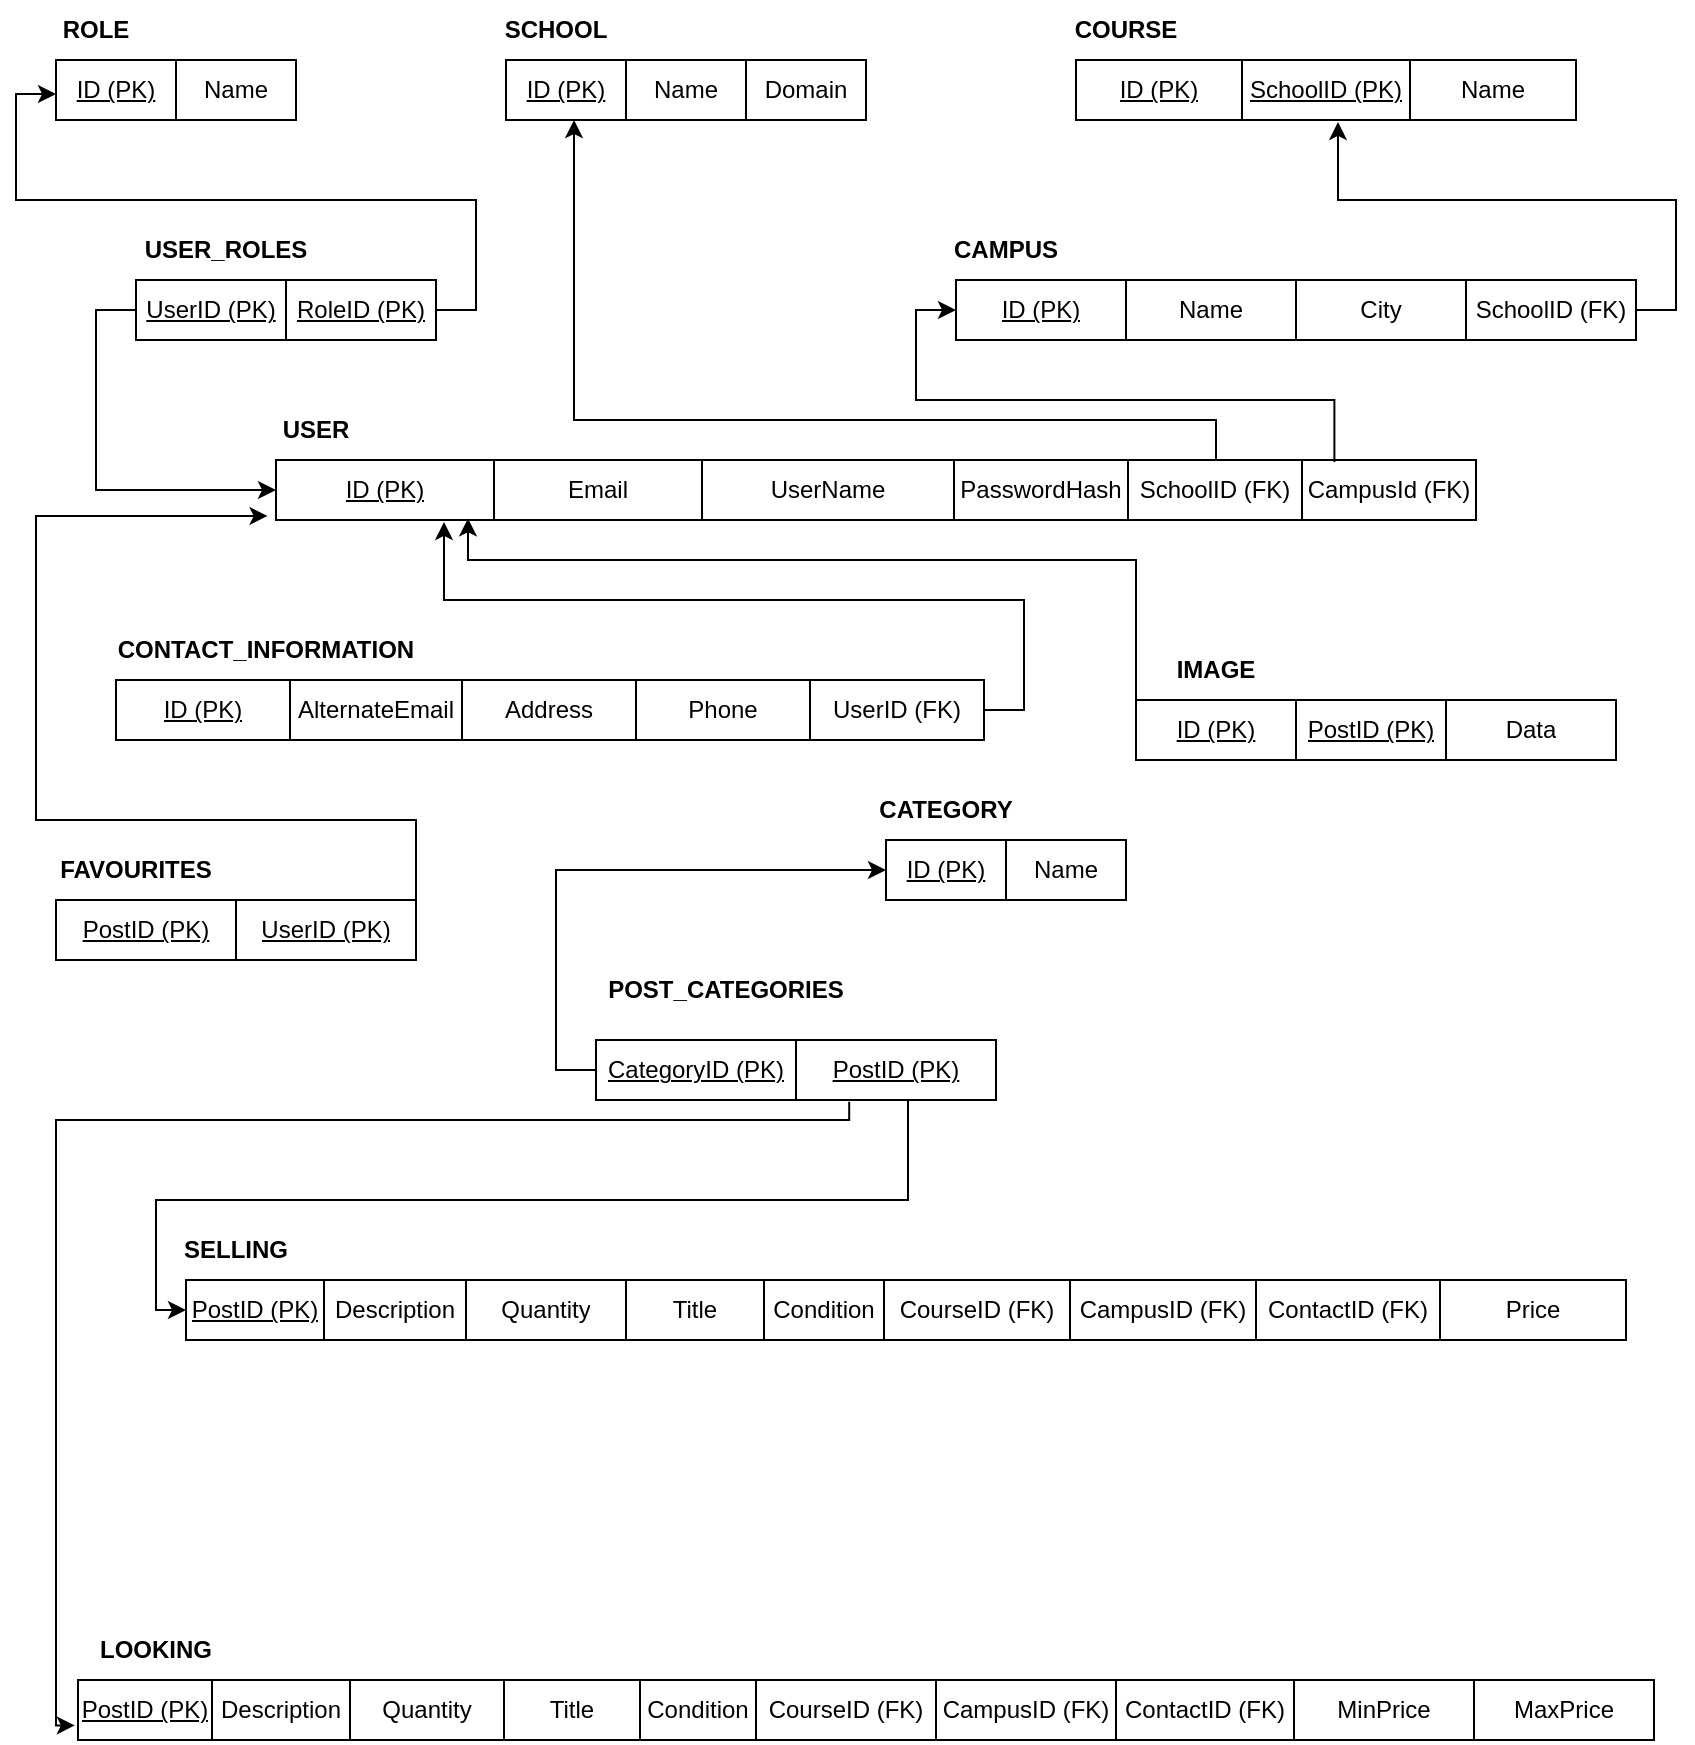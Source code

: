 <mxfile version="16.5.6" type="github">
  <diagram id="AKfI4c0ulszgOo2Bcc6o" name="Page-1">
    <mxGraphModel dx="1674" dy="922" grid="1" gridSize="10" guides="1" tooltips="1" connect="1" arrows="1" fold="1" page="1" pageScale="1" pageWidth="850" pageHeight="1100" math="0" shadow="0">
      <root>
        <mxCell id="0" />
        <mxCell id="1" parent="0" />
        <mxCell id="g4I0UQG93zWOhLgiDqNm-1" value="&lt;b&gt;USER&lt;/b&gt;" style="text;html=1;strokeColor=none;fillColor=none;align=center;verticalAlign=middle;whiteSpace=wrap;rounded=0;" parent="1" vertex="1">
          <mxGeometry x="120" y="340" width="60" height="30" as="geometry" />
        </mxCell>
        <mxCell id="g4I0UQG93zWOhLgiDqNm-2" value="&lt;b&gt;ROLE&lt;/b&gt;" style="text;html=1;strokeColor=none;fillColor=none;align=center;verticalAlign=middle;whiteSpace=wrap;rounded=0;" parent="1" vertex="1">
          <mxGeometry x="10" y="140" width="60" height="30" as="geometry" />
        </mxCell>
        <mxCell id="g4I0UQG93zWOhLgiDqNm-3" value="&lt;b&gt;USER_ROLES&lt;/b&gt;" style="text;html=1;strokeColor=none;fillColor=none;align=center;verticalAlign=middle;whiteSpace=wrap;rounded=0;" parent="1" vertex="1">
          <mxGeometry x="60" y="250" width="90" height="30" as="geometry" />
        </mxCell>
        <mxCell id="g4I0UQG93zWOhLgiDqNm-4" value="&lt;b&gt;SELLING&lt;/b&gt;" style="text;html=1;strokeColor=none;fillColor=none;align=center;verticalAlign=middle;whiteSpace=wrap;rounded=0;" parent="1" vertex="1">
          <mxGeometry x="80" y="750" width="60" height="30" as="geometry" />
        </mxCell>
        <mxCell id="g4I0UQG93zWOhLgiDqNm-5" value="&lt;b&gt;CONTACT_INFORMATION&lt;/b&gt;" style="text;html=1;strokeColor=none;fillColor=none;align=center;verticalAlign=middle;whiteSpace=wrap;rounded=0;" parent="1" vertex="1">
          <mxGeometry x="50" y="450" width="150" height="30" as="geometry" />
        </mxCell>
        <mxCell id="g4I0UQG93zWOhLgiDqNm-6" value="&lt;b&gt;CAMPUS&lt;/b&gt;" style="text;html=1;strokeColor=none;fillColor=none;align=center;verticalAlign=middle;whiteSpace=wrap;rounded=0;" parent="1" vertex="1">
          <mxGeometry x="460" y="250" width="70" height="30" as="geometry" />
        </mxCell>
        <mxCell id="g4I0UQG93zWOhLgiDqNm-7" value="&lt;b&gt;SCHOOL&lt;/b&gt;" style="text;html=1;strokeColor=none;fillColor=none;align=center;verticalAlign=middle;whiteSpace=wrap;rounded=0;" parent="1" vertex="1">
          <mxGeometry x="235" y="140" width="70" height="30" as="geometry" />
        </mxCell>
        <mxCell id="g4I0UQG93zWOhLgiDqNm-8" value="&lt;b&gt;COURSE&lt;/b&gt;" style="text;html=1;strokeColor=none;fillColor=none;align=center;verticalAlign=middle;whiteSpace=wrap;rounded=0;" parent="1" vertex="1">
          <mxGeometry x="520" y="140" width="70" height="30" as="geometry" />
        </mxCell>
        <mxCell id="g4I0UQG93zWOhLgiDqNm-9" value="&lt;b&gt;CATEGORY&lt;/b&gt;" style="text;html=1;strokeColor=none;fillColor=none;align=center;verticalAlign=middle;whiteSpace=wrap;rounded=0;" parent="1" vertex="1">
          <mxGeometry x="425" y="530" width="80" height="30" as="geometry" />
        </mxCell>
        <mxCell id="g4I0UQG93zWOhLgiDqNm-10" value="&lt;b&gt;POST_CATEGORIES&lt;/b&gt;" style="text;html=1;strokeColor=none;fillColor=none;align=center;verticalAlign=middle;whiteSpace=wrap;rounded=0;" parent="1" vertex="1">
          <mxGeometry x="290" y="620" width="130" height="30" as="geometry" />
        </mxCell>
        <mxCell id="g4I0UQG93zWOhLgiDqNm-11" value="" style="shape=table;startSize=0;container=1;collapsible=0;childLayout=tableLayout;" parent="1" vertex="1">
          <mxGeometry x="130" y="370" width="600" height="30" as="geometry" />
        </mxCell>
        <mxCell id="g4I0UQG93zWOhLgiDqNm-12" value="" style="shape=tableRow;horizontal=0;startSize=0;swimlaneHead=0;swimlaneBody=0;top=0;left=0;bottom=0;right=0;collapsible=0;dropTarget=0;fillColor=none;points=[[0,0.5],[1,0.5]];portConstraint=eastwest;" parent="g4I0UQG93zWOhLgiDqNm-11" vertex="1">
          <mxGeometry width="600" height="30" as="geometry" />
        </mxCell>
        <mxCell id="g4I0UQG93zWOhLgiDqNm-13" value="&lt;u&gt;ID (PK)&lt;/u&gt;" style="shape=partialRectangle;html=1;whiteSpace=wrap;connectable=0;overflow=hidden;fillColor=none;top=0;left=0;bottom=0;right=0;pointerEvents=1;" parent="g4I0UQG93zWOhLgiDqNm-12" vertex="1">
          <mxGeometry width="109" height="30" as="geometry">
            <mxRectangle width="109" height="30" as="alternateBounds" />
          </mxGeometry>
        </mxCell>
        <mxCell id="g4I0UQG93zWOhLgiDqNm-14" value="Email" style="shape=partialRectangle;html=1;whiteSpace=wrap;connectable=0;overflow=hidden;fillColor=none;top=0;left=0;bottom=0;right=0;pointerEvents=1;" parent="g4I0UQG93zWOhLgiDqNm-12" vertex="1">
          <mxGeometry x="109" width="104" height="30" as="geometry">
            <mxRectangle width="104" height="30" as="alternateBounds" />
          </mxGeometry>
        </mxCell>
        <mxCell id="g4I0UQG93zWOhLgiDqNm-15" value="UserName" style="shape=partialRectangle;html=1;whiteSpace=wrap;connectable=0;overflow=hidden;fillColor=none;top=0;left=0;bottom=0;right=0;pointerEvents=1;" parent="g4I0UQG93zWOhLgiDqNm-12" vertex="1">
          <mxGeometry x="213" width="126" height="30" as="geometry">
            <mxRectangle width="126" height="30" as="alternateBounds" />
          </mxGeometry>
        </mxCell>
        <mxCell id="g4I0UQG93zWOhLgiDqNm-16" value="PasswordHash" style="shape=partialRectangle;html=1;whiteSpace=wrap;connectable=0;overflow=hidden;fillColor=none;top=0;left=0;bottom=0;right=0;pointerEvents=1;" parent="g4I0UQG93zWOhLgiDqNm-12" vertex="1">
          <mxGeometry x="339" width="87" height="30" as="geometry">
            <mxRectangle width="87" height="30" as="alternateBounds" />
          </mxGeometry>
        </mxCell>
        <mxCell id="g4I0UQG93zWOhLgiDqNm-17" value="SchoolID (FK)" style="shape=partialRectangle;html=1;whiteSpace=wrap;connectable=0;overflow=hidden;fillColor=none;top=0;left=0;bottom=0;right=0;pointerEvents=1;" parent="g4I0UQG93zWOhLgiDqNm-12" vertex="1">
          <mxGeometry x="426" width="87" height="30" as="geometry">
            <mxRectangle width="87" height="30" as="alternateBounds" />
          </mxGeometry>
        </mxCell>
        <mxCell id="g4I0UQG93zWOhLgiDqNm-18" value="CampusId (FK)" style="shape=partialRectangle;html=1;whiteSpace=wrap;connectable=0;overflow=hidden;fillColor=none;top=0;left=0;bottom=0;right=0;pointerEvents=1;" parent="g4I0UQG93zWOhLgiDqNm-12" vertex="1">
          <mxGeometry x="513" width="87" height="30" as="geometry">
            <mxRectangle width="87" height="30" as="alternateBounds" />
          </mxGeometry>
        </mxCell>
        <mxCell id="g4I0UQG93zWOhLgiDqNm-19" value="" style="shape=table;startSize=0;container=1;collapsible=0;childLayout=tableLayout;" parent="1" vertex="1">
          <mxGeometry x="20" y="170" width="120" height="30" as="geometry" />
        </mxCell>
        <mxCell id="g4I0UQG93zWOhLgiDqNm-20" value="" style="shape=tableRow;horizontal=0;startSize=0;swimlaneHead=0;swimlaneBody=0;top=0;left=0;bottom=0;right=0;collapsible=0;dropTarget=0;fillColor=none;points=[[0.45,1,0,0,45],[1,0.5,0,0,0]];portConstraint=eastwest;" parent="g4I0UQG93zWOhLgiDqNm-19" vertex="1">
          <mxGeometry width="120" height="30" as="geometry" />
        </mxCell>
        <mxCell id="g4I0UQG93zWOhLgiDqNm-21" value="&lt;u&gt;ID (PK)&lt;/u&gt;" style="shape=partialRectangle;html=1;whiteSpace=wrap;connectable=0;overflow=hidden;fillColor=none;top=0;left=0;bottom=0;right=0;pointerEvents=1;" parent="g4I0UQG93zWOhLgiDqNm-20" vertex="1">
          <mxGeometry width="60" height="30" as="geometry">
            <mxRectangle width="60" height="30" as="alternateBounds" />
          </mxGeometry>
        </mxCell>
        <mxCell id="g4I0UQG93zWOhLgiDqNm-22" value="Name" style="shape=partialRectangle;html=1;whiteSpace=wrap;connectable=0;overflow=hidden;fillColor=none;top=0;left=0;bottom=0;right=0;pointerEvents=1;" parent="g4I0UQG93zWOhLgiDqNm-20" vertex="1">
          <mxGeometry x="60" width="60" height="30" as="geometry">
            <mxRectangle width="60" height="30" as="alternateBounds" />
          </mxGeometry>
        </mxCell>
        <mxCell id="g4I0UQG93zWOhLgiDqNm-23" value="" style="shape=table;startSize=0;container=1;collapsible=0;childLayout=tableLayout;points=[[0,0,0,0,0],[0,0.27,0,0,0],[0,0.5,0,0,0],[0,0.73,0,0,0],[0,1,0,0,0],[0.1,1,0,0,0],[0.17,1,0,0,0],[0.25,0,0,0,0],[0.5,0,0,0,0],[0.5,1,0,0,0],[0.75,0,0,0,0],[0.75,1,0,0,0],[1,0,0,0,0],[1,0.27,0,0,0],[1,0.5,0,0,0],[1,0.77,0,0,0],[1,1,0,0,0]];" parent="1" vertex="1">
          <mxGeometry x="60" y="280" width="150" height="30" as="geometry" />
        </mxCell>
        <mxCell id="g4I0UQG93zWOhLgiDqNm-24" value="" style="shape=tableRow;horizontal=0;startSize=0;swimlaneHead=0;swimlaneBody=0;top=0;left=0;bottom=0;right=0;collapsible=0;dropTarget=0;fillColor=none;points=[[0,0.5],[1,0.5]];portConstraint=eastwest;" parent="g4I0UQG93zWOhLgiDqNm-23" vertex="1">
          <mxGeometry width="150" height="30" as="geometry" />
        </mxCell>
        <mxCell id="g4I0UQG93zWOhLgiDqNm-25" value="&lt;u&gt;UserID (PK)&lt;/u&gt;" style="shape=partialRectangle;html=1;whiteSpace=wrap;connectable=0;overflow=hidden;fillColor=none;top=0;left=0;bottom=0;right=0;pointerEvents=1;" parent="g4I0UQG93zWOhLgiDqNm-24" vertex="1">
          <mxGeometry width="75" height="30" as="geometry">
            <mxRectangle width="75" height="30" as="alternateBounds" />
          </mxGeometry>
        </mxCell>
        <mxCell id="g4I0UQG93zWOhLgiDqNm-26" value="&lt;u&gt;RoleID (PK)&lt;/u&gt;" style="shape=partialRectangle;html=1;whiteSpace=wrap;connectable=0;overflow=hidden;fillColor=none;top=0;left=0;bottom=0;right=0;pointerEvents=1;" parent="g4I0UQG93zWOhLgiDqNm-24" vertex="1">
          <mxGeometry x="75" width="75" height="30" as="geometry">
            <mxRectangle width="75" height="30" as="alternateBounds" />
          </mxGeometry>
        </mxCell>
        <mxCell id="g4I0UQG93zWOhLgiDqNm-27" value="" style="shape=table;startSize=0;container=1;collapsible=0;childLayout=tableLayout;" parent="1" vertex="1">
          <mxGeometry x="85" y="780" width="720" height="30" as="geometry" />
        </mxCell>
        <mxCell id="g4I0UQG93zWOhLgiDqNm-28" value="" style="shape=tableRow;horizontal=0;startSize=0;swimlaneHead=0;swimlaneBody=0;top=0;left=0;bottom=0;right=0;collapsible=0;dropTarget=0;fillColor=none;points=[[0,0.5],[1,0.5]];portConstraint=eastwest;" parent="g4I0UQG93zWOhLgiDqNm-27" vertex="1">
          <mxGeometry width="720" height="30" as="geometry" />
        </mxCell>
        <mxCell id="g4I0UQG93zWOhLgiDqNm-29" value="&lt;u&gt;PostID (PK)&lt;/u&gt;" style="shape=partialRectangle;html=1;whiteSpace=wrap;connectable=0;overflow=hidden;fillColor=none;top=0;left=0;bottom=0;right=0;pointerEvents=1;" parent="g4I0UQG93zWOhLgiDqNm-28" vertex="1">
          <mxGeometry width="69" height="30" as="geometry">
            <mxRectangle width="69" height="30" as="alternateBounds" />
          </mxGeometry>
        </mxCell>
        <mxCell id="g4I0UQG93zWOhLgiDqNm-30" value="Description" style="shape=partialRectangle;html=1;whiteSpace=wrap;connectable=0;overflow=hidden;fillColor=none;top=0;left=0;bottom=0;right=0;pointerEvents=1;" parent="g4I0UQG93zWOhLgiDqNm-28" vertex="1">
          <mxGeometry x="69" width="71" height="30" as="geometry">
            <mxRectangle width="71" height="30" as="alternateBounds" />
          </mxGeometry>
        </mxCell>
        <mxCell id="g4I0UQG93zWOhLgiDqNm-31" value="Quantity" style="shape=partialRectangle;html=1;whiteSpace=wrap;connectable=0;overflow=hidden;fillColor=none;top=0;left=0;bottom=0;right=0;pointerEvents=1;" parent="g4I0UQG93zWOhLgiDqNm-28" vertex="1">
          <mxGeometry x="140" width="80" height="30" as="geometry">
            <mxRectangle width="80" height="30" as="alternateBounds" />
          </mxGeometry>
        </mxCell>
        <mxCell id="g4I0UQG93zWOhLgiDqNm-32" value="Title" style="shape=partialRectangle;html=1;whiteSpace=wrap;connectable=0;overflow=hidden;fillColor=none;top=0;left=0;bottom=0;right=0;pointerEvents=1;" parent="g4I0UQG93zWOhLgiDqNm-28" vertex="1">
          <mxGeometry x="220" width="69" height="30" as="geometry">
            <mxRectangle width="69" height="30" as="alternateBounds" />
          </mxGeometry>
        </mxCell>
        <mxCell id="g4I0UQG93zWOhLgiDqNm-33" value="Condition" style="shape=partialRectangle;html=1;whiteSpace=wrap;connectable=0;overflow=hidden;fillColor=none;top=0;left=0;bottom=0;right=0;pointerEvents=1;" parent="g4I0UQG93zWOhLgiDqNm-28" vertex="1">
          <mxGeometry x="289" width="60" height="30" as="geometry">
            <mxRectangle width="60" height="30" as="alternateBounds" />
          </mxGeometry>
        </mxCell>
        <mxCell id="g4I0UQG93zWOhLgiDqNm-65" value="CourseID (FK)" style="shape=partialRectangle;html=1;whiteSpace=wrap;connectable=0;overflow=hidden;fillColor=none;top=0;left=0;bottom=0;right=0;pointerEvents=1;" parent="g4I0UQG93zWOhLgiDqNm-28" vertex="1">
          <mxGeometry x="349" width="93" height="30" as="geometry">
            <mxRectangle width="93" height="30" as="alternateBounds" />
          </mxGeometry>
        </mxCell>
        <mxCell id="g4I0UQG93zWOhLgiDqNm-66" value="CampusID (FK)" style="shape=partialRectangle;html=1;whiteSpace=wrap;connectable=0;overflow=hidden;fillColor=none;top=0;left=0;bottom=0;right=0;pointerEvents=1;" parent="g4I0UQG93zWOhLgiDqNm-28" vertex="1">
          <mxGeometry x="442" width="93" height="30" as="geometry">
            <mxRectangle width="93" height="30" as="alternateBounds" />
          </mxGeometry>
        </mxCell>
        <mxCell id="g4I0UQG93zWOhLgiDqNm-67" value="ContactID (FK)" style="shape=partialRectangle;html=1;whiteSpace=wrap;connectable=0;overflow=hidden;fillColor=none;top=0;left=0;bottom=0;right=0;pointerEvents=1;" parent="g4I0UQG93zWOhLgiDqNm-28" vertex="1">
          <mxGeometry x="535" width="92" height="30" as="geometry">
            <mxRectangle width="92" height="30" as="alternateBounds" />
          </mxGeometry>
        </mxCell>
        <mxCell id="g4I0UQG93zWOhLgiDqNm-105" value="Price" style="shape=partialRectangle;html=1;whiteSpace=wrap;connectable=0;overflow=hidden;fillColor=none;top=0;left=0;bottom=0;right=0;pointerEvents=1;" parent="g4I0UQG93zWOhLgiDqNm-28" vertex="1">
          <mxGeometry x="627" width="93" height="30" as="geometry">
            <mxRectangle width="93" height="30" as="alternateBounds" />
          </mxGeometry>
        </mxCell>
        <mxCell id="g4I0UQG93zWOhLgiDqNm-34" value="" style="shape=table;startSize=0;container=1;collapsible=0;childLayout=tableLayout;" parent="1" vertex="1">
          <mxGeometry x="245" y="170" width="180" height="30" as="geometry" />
        </mxCell>
        <mxCell id="g4I0UQG93zWOhLgiDqNm-35" value="" style="shape=tableRow;horizontal=0;startSize=0;swimlaneHead=0;swimlaneBody=0;top=0;left=0;bottom=0;right=0;collapsible=0;dropTarget=0;fillColor=none;points=[[0,0.5],[1,0.5]];portConstraint=eastwest;" parent="g4I0UQG93zWOhLgiDqNm-34" vertex="1">
          <mxGeometry width="180" height="30" as="geometry" />
        </mxCell>
        <mxCell id="g4I0UQG93zWOhLgiDqNm-36" value="&lt;u&gt;ID (PK)&lt;/u&gt;" style="shape=partialRectangle;html=1;whiteSpace=wrap;connectable=0;overflow=hidden;fillColor=none;top=0;left=0;bottom=0;right=0;pointerEvents=1;" parent="g4I0UQG93zWOhLgiDqNm-35" vertex="1">
          <mxGeometry width="60" height="30" as="geometry">
            <mxRectangle width="60" height="30" as="alternateBounds" />
          </mxGeometry>
        </mxCell>
        <mxCell id="g4I0UQG93zWOhLgiDqNm-37" value="Name" style="shape=partialRectangle;html=1;whiteSpace=wrap;connectable=0;overflow=hidden;fillColor=none;top=0;left=0;bottom=0;right=0;pointerEvents=1;" parent="g4I0UQG93zWOhLgiDqNm-35" vertex="1">
          <mxGeometry x="60" width="60" height="30" as="geometry">
            <mxRectangle width="60" height="30" as="alternateBounds" />
          </mxGeometry>
        </mxCell>
        <mxCell id="g4I0UQG93zWOhLgiDqNm-38" value="Domain" style="shape=partialRectangle;html=1;whiteSpace=wrap;connectable=0;overflow=hidden;fillColor=none;top=0;left=0;bottom=0;right=0;pointerEvents=1;" parent="g4I0UQG93zWOhLgiDqNm-35" vertex="1">
          <mxGeometry x="120" width="60" height="30" as="geometry">
            <mxRectangle width="60" height="30" as="alternateBounds" />
          </mxGeometry>
        </mxCell>
        <mxCell id="g4I0UQG93zWOhLgiDqNm-39" value="" style="shape=table;startSize=0;container=1;collapsible=0;childLayout=tableLayout;" parent="1" vertex="1">
          <mxGeometry x="470" y="280" width="340" height="30" as="geometry" />
        </mxCell>
        <mxCell id="g4I0UQG93zWOhLgiDqNm-40" value="" style="shape=tableRow;horizontal=0;startSize=0;swimlaneHead=0;swimlaneBody=0;top=0;left=0;bottom=0;right=0;collapsible=0;dropTarget=0;fillColor=none;points=[[0,0.5],[1,0.5]];portConstraint=eastwest;" parent="g4I0UQG93zWOhLgiDqNm-39" vertex="1">
          <mxGeometry width="340" height="30" as="geometry" />
        </mxCell>
        <mxCell id="g4I0UQG93zWOhLgiDqNm-41" value="&lt;u&gt;ID (PK)&lt;/u&gt;" style="shape=partialRectangle;html=1;whiteSpace=wrap;connectable=0;overflow=hidden;fillColor=none;top=0;left=0;bottom=0;right=0;pointerEvents=1;" parent="g4I0UQG93zWOhLgiDqNm-40" vertex="1">
          <mxGeometry width="85" height="30" as="geometry">
            <mxRectangle width="85" height="30" as="alternateBounds" />
          </mxGeometry>
        </mxCell>
        <mxCell id="g4I0UQG93zWOhLgiDqNm-42" value="Name" style="shape=partialRectangle;html=1;whiteSpace=wrap;connectable=0;overflow=hidden;fillColor=none;top=0;left=0;bottom=0;right=0;pointerEvents=1;" parent="g4I0UQG93zWOhLgiDqNm-40" vertex="1">
          <mxGeometry x="85" width="85" height="30" as="geometry">
            <mxRectangle width="85" height="30" as="alternateBounds" />
          </mxGeometry>
        </mxCell>
        <mxCell id="g4I0UQG93zWOhLgiDqNm-43" value="City" style="shape=partialRectangle;html=1;whiteSpace=wrap;connectable=0;overflow=hidden;fillColor=none;top=0;left=0;bottom=0;right=0;pointerEvents=1;" parent="g4I0UQG93zWOhLgiDqNm-40" vertex="1">
          <mxGeometry x="170" width="85" height="30" as="geometry">
            <mxRectangle width="85" height="30" as="alternateBounds" />
          </mxGeometry>
        </mxCell>
        <mxCell id="g4I0UQG93zWOhLgiDqNm-44" value="SchoolID (FK)" style="shape=partialRectangle;html=1;whiteSpace=wrap;connectable=0;overflow=hidden;fillColor=none;top=0;left=0;bottom=0;right=0;pointerEvents=1;" parent="g4I0UQG93zWOhLgiDqNm-40" vertex="1">
          <mxGeometry x="255" width="85" height="30" as="geometry">
            <mxRectangle width="85" height="30" as="alternateBounds" />
          </mxGeometry>
        </mxCell>
        <mxCell id="g4I0UQG93zWOhLgiDqNm-45" value="" style="shape=table;startSize=0;container=1;collapsible=0;childLayout=tableLayout;" parent="1" vertex="1">
          <mxGeometry x="530" y="170" width="250" height="30" as="geometry" />
        </mxCell>
        <mxCell id="g4I0UQG93zWOhLgiDqNm-46" value="" style="shape=tableRow;horizontal=0;startSize=0;swimlaneHead=0;swimlaneBody=0;top=0;left=0;bottom=0;right=0;collapsible=0;dropTarget=0;fillColor=none;points=[[0,0.5],[1,0.5]];portConstraint=eastwest;" parent="g4I0UQG93zWOhLgiDqNm-45" vertex="1">
          <mxGeometry width="250" height="30" as="geometry" />
        </mxCell>
        <mxCell id="g4I0UQG93zWOhLgiDqNm-47" value="&lt;u&gt;ID (PK)&lt;/u&gt;" style="shape=partialRectangle;html=1;whiteSpace=wrap;connectable=0;overflow=hidden;fillColor=none;top=0;left=0;bottom=0;right=0;pointerEvents=1;" parent="g4I0UQG93zWOhLgiDqNm-46" vertex="1">
          <mxGeometry width="83" height="30" as="geometry">
            <mxRectangle width="83" height="30" as="alternateBounds" />
          </mxGeometry>
        </mxCell>
        <mxCell id="g4I0UQG93zWOhLgiDqNm-48" value="&lt;u&gt;SchoolID (PK)&lt;/u&gt;" style="shape=partialRectangle;html=1;whiteSpace=wrap;connectable=0;overflow=hidden;fillColor=none;top=0;left=0;bottom=0;right=0;pointerEvents=1;" parent="g4I0UQG93zWOhLgiDqNm-46" vertex="1">
          <mxGeometry x="83" width="84" height="30" as="geometry">
            <mxRectangle width="84" height="30" as="alternateBounds" />
          </mxGeometry>
        </mxCell>
        <mxCell id="g4I0UQG93zWOhLgiDqNm-49" value="Name" style="shape=partialRectangle;html=1;whiteSpace=wrap;connectable=0;overflow=hidden;fillColor=none;top=0;left=0;bottom=0;right=0;pointerEvents=1;" parent="g4I0UQG93zWOhLgiDqNm-46" vertex="1">
          <mxGeometry x="167" width="83" height="30" as="geometry">
            <mxRectangle width="83" height="30" as="alternateBounds" />
          </mxGeometry>
        </mxCell>
        <mxCell id="g4I0UQG93zWOhLgiDqNm-50" value="" style="shape=table;startSize=0;container=1;collapsible=0;childLayout=tableLayout;" parent="1" vertex="1">
          <mxGeometry x="435" y="560" width="120" height="30" as="geometry" />
        </mxCell>
        <mxCell id="g4I0UQG93zWOhLgiDqNm-51" value="" style="shape=tableRow;horizontal=0;startSize=0;swimlaneHead=0;swimlaneBody=0;top=0;left=0;bottom=0;right=0;collapsible=0;dropTarget=0;fillColor=none;points=[[0,0.5],[1,0.5]];portConstraint=eastwest;" parent="g4I0UQG93zWOhLgiDqNm-50" vertex="1">
          <mxGeometry width="120" height="30" as="geometry" />
        </mxCell>
        <mxCell id="g4I0UQG93zWOhLgiDqNm-52" value="&lt;u&gt;ID (PK)&lt;/u&gt;" style="shape=partialRectangle;html=1;whiteSpace=wrap;connectable=0;overflow=hidden;fillColor=none;top=0;left=0;bottom=0;right=0;pointerEvents=1;" parent="g4I0UQG93zWOhLgiDqNm-51" vertex="1">
          <mxGeometry width="60" height="30" as="geometry">
            <mxRectangle width="60" height="30" as="alternateBounds" />
          </mxGeometry>
        </mxCell>
        <mxCell id="g4I0UQG93zWOhLgiDqNm-53" value="Name" style="shape=partialRectangle;html=1;whiteSpace=wrap;connectable=0;overflow=hidden;fillColor=none;top=0;left=0;bottom=0;right=0;pointerEvents=1;" parent="g4I0UQG93zWOhLgiDqNm-51" vertex="1">
          <mxGeometry x="60" width="60" height="30" as="geometry">
            <mxRectangle width="60" height="30" as="alternateBounds" />
          </mxGeometry>
        </mxCell>
        <mxCell id="g4I0UQG93zWOhLgiDqNm-54" value="" style="shape=table;startSize=0;container=1;collapsible=0;childLayout=tableLayout;" parent="1" vertex="1">
          <mxGeometry x="290" y="660" width="200" height="30" as="geometry" />
        </mxCell>
        <mxCell id="g4I0UQG93zWOhLgiDqNm-55" value="" style="shape=tableRow;horizontal=0;startSize=0;swimlaneHead=0;swimlaneBody=0;top=0;left=0;bottom=0;right=0;collapsible=0;dropTarget=0;fillColor=none;points=[[0,0.5],[1,0.5]];portConstraint=eastwest;" parent="g4I0UQG93zWOhLgiDqNm-54" vertex="1">
          <mxGeometry width="200" height="30" as="geometry" />
        </mxCell>
        <mxCell id="g4I0UQG93zWOhLgiDqNm-56" value="&lt;u&gt;CategoryID (PK)&lt;/u&gt;" style="shape=partialRectangle;html=1;whiteSpace=wrap;connectable=0;overflow=hidden;fillColor=none;top=0;left=0;bottom=0;right=0;pointerEvents=1;" parent="g4I0UQG93zWOhLgiDqNm-55" vertex="1">
          <mxGeometry width="100" height="30" as="geometry">
            <mxRectangle width="100" height="30" as="alternateBounds" />
          </mxGeometry>
        </mxCell>
        <mxCell id="g4I0UQG93zWOhLgiDqNm-57" value="&lt;u&gt;PostID (PK)&lt;/u&gt;" style="shape=partialRectangle;html=1;whiteSpace=wrap;connectable=0;overflow=hidden;fillColor=none;top=0;left=0;bottom=0;right=0;pointerEvents=1;" parent="g4I0UQG93zWOhLgiDqNm-55" vertex="1">
          <mxGeometry x="100" width="100" height="30" as="geometry">
            <mxRectangle width="100" height="30" as="alternateBounds" />
          </mxGeometry>
        </mxCell>
        <mxCell id="g4I0UQG93zWOhLgiDqNm-59" value="&lt;b&gt;IMAGE&lt;/b&gt;" style="text;html=1;strokeColor=none;fillColor=none;align=center;verticalAlign=middle;whiteSpace=wrap;rounded=0;" parent="1" vertex="1">
          <mxGeometry x="570" y="460" width="60" height="30" as="geometry" />
        </mxCell>
        <mxCell id="g4I0UQG93zWOhLgiDqNm-60" value="" style="shape=table;startSize=0;container=1;collapsible=0;childLayout=tableLayout;" parent="1" vertex="1">
          <mxGeometry x="560" y="490" width="240" height="30" as="geometry" />
        </mxCell>
        <mxCell id="g4I0UQG93zWOhLgiDqNm-61" value="" style="shape=tableRow;horizontal=0;startSize=0;swimlaneHead=0;swimlaneBody=0;top=0;left=0;bottom=0;right=0;collapsible=0;dropTarget=0;fillColor=none;points=[[0,0.5],[1,0.5]];portConstraint=eastwest;" parent="g4I0UQG93zWOhLgiDqNm-60" vertex="1">
          <mxGeometry width="240" height="30" as="geometry" />
        </mxCell>
        <mxCell id="g4I0UQG93zWOhLgiDqNm-62" value="&lt;u&gt;ID (PK)&lt;/u&gt;" style="shape=partialRectangle;html=1;whiteSpace=wrap;connectable=0;overflow=hidden;fillColor=none;top=0;left=0;bottom=0;right=0;pointerEvents=1;" parent="g4I0UQG93zWOhLgiDqNm-61" vertex="1">
          <mxGeometry width="80" height="30" as="geometry">
            <mxRectangle width="80" height="30" as="alternateBounds" />
          </mxGeometry>
        </mxCell>
        <mxCell id="g4I0UQG93zWOhLgiDqNm-63" value="&lt;u&gt;PostID (PK)&lt;/u&gt;" style="shape=partialRectangle;html=1;whiteSpace=wrap;connectable=0;overflow=hidden;fillColor=none;top=0;left=0;bottom=0;right=0;pointerEvents=1;" parent="g4I0UQG93zWOhLgiDqNm-61" vertex="1">
          <mxGeometry x="80" width="75" height="30" as="geometry">
            <mxRectangle width="75" height="30" as="alternateBounds" />
          </mxGeometry>
        </mxCell>
        <mxCell id="g4I0UQG93zWOhLgiDqNm-64" value="Data" style="shape=partialRectangle;html=1;whiteSpace=wrap;connectable=0;overflow=hidden;fillColor=none;top=0;left=0;bottom=0;right=0;pointerEvents=1;" parent="g4I0UQG93zWOhLgiDqNm-61" vertex="1">
          <mxGeometry x="155" width="85" height="30" as="geometry">
            <mxRectangle width="85" height="30" as="alternateBounds" />
          </mxGeometry>
        </mxCell>
        <mxCell id="g4I0UQG93zWOhLgiDqNm-68" value="" style="shape=table;startSize=0;container=1;collapsible=0;childLayout=tableLayout;" parent="1" vertex="1">
          <mxGeometry x="50" y="480" width="434" height="30" as="geometry" />
        </mxCell>
        <mxCell id="g4I0UQG93zWOhLgiDqNm-69" value="" style="shape=tableRow;horizontal=0;startSize=0;swimlaneHead=0;swimlaneBody=0;top=0;left=0;bottom=0;right=0;collapsible=0;dropTarget=0;fillColor=none;points=[[0,0.5],[1,0.5]];portConstraint=eastwest;" parent="g4I0UQG93zWOhLgiDqNm-68" vertex="1">
          <mxGeometry width="434" height="30" as="geometry" />
        </mxCell>
        <mxCell id="g4I0UQG93zWOhLgiDqNm-70" value="&lt;u&gt;ID (PK)&lt;/u&gt;" style="shape=partialRectangle;html=1;whiteSpace=wrap;connectable=0;overflow=hidden;fillColor=none;top=0;left=0;bottom=0;right=0;pointerEvents=1;" parent="g4I0UQG93zWOhLgiDqNm-69" vertex="1">
          <mxGeometry width="87" height="30" as="geometry">
            <mxRectangle width="87" height="30" as="alternateBounds" />
          </mxGeometry>
        </mxCell>
        <mxCell id="g4I0UQG93zWOhLgiDqNm-71" value="AlternateEmail" style="shape=partialRectangle;html=1;whiteSpace=wrap;connectable=0;overflow=hidden;fillColor=none;top=0;left=0;bottom=0;right=0;pointerEvents=1;" parent="g4I0UQG93zWOhLgiDqNm-69" vertex="1">
          <mxGeometry x="87" width="86" height="30" as="geometry">
            <mxRectangle width="86" height="30" as="alternateBounds" />
          </mxGeometry>
        </mxCell>
        <mxCell id="g4I0UQG93zWOhLgiDqNm-72" value="Address" style="shape=partialRectangle;html=1;whiteSpace=wrap;connectable=0;overflow=hidden;fillColor=none;top=0;left=0;bottom=0;right=0;pointerEvents=1;" parent="g4I0UQG93zWOhLgiDqNm-69" vertex="1">
          <mxGeometry x="173" width="87" height="30" as="geometry">
            <mxRectangle width="87" height="30" as="alternateBounds" />
          </mxGeometry>
        </mxCell>
        <mxCell id="g4I0UQG93zWOhLgiDqNm-73" value="Phone" style="shape=partialRectangle;html=1;whiteSpace=wrap;connectable=0;overflow=hidden;fillColor=none;top=0;left=0;bottom=0;right=0;pointerEvents=1;" parent="g4I0UQG93zWOhLgiDqNm-69" vertex="1">
          <mxGeometry x="260" width="87" height="30" as="geometry">
            <mxRectangle width="87" height="30" as="alternateBounds" />
          </mxGeometry>
        </mxCell>
        <mxCell id="g4I0UQG93zWOhLgiDqNm-75" value="UserID (FK)" style="shape=partialRectangle;html=1;whiteSpace=wrap;connectable=0;overflow=hidden;fillColor=none;top=0;left=0;bottom=0;right=0;pointerEvents=1;" parent="g4I0UQG93zWOhLgiDqNm-69" vertex="1">
          <mxGeometry x="347" width="87" height="30" as="geometry">
            <mxRectangle width="87" height="30" as="alternateBounds" />
          </mxGeometry>
        </mxCell>
        <mxCell id="g4I0UQG93zWOhLgiDqNm-94" value="&lt;b&gt;LOOKING&lt;/b&gt;" style="text;html=1;strokeColor=none;fillColor=none;align=center;verticalAlign=middle;whiteSpace=wrap;rounded=0;" parent="1" vertex="1">
          <mxGeometry x="40" y="950" width="60" height="30" as="geometry" />
        </mxCell>
        <mxCell id="g4I0UQG93zWOhLgiDqNm-95" value="" style="shape=table;startSize=0;container=1;collapsible=0;childLayout=tableLayout;" parent="1" vertex="1">
          <mxGeometry x="31" y="980" width="788" height="30" as="geometry" />
        </mxCell>
        <mxCell id="g4I0UQG93zWOhLgiDqNm-96" value="" style="shape=tableRow;horizontal=0;startSize=0;swimlaneHead=0;swimlaneBody=0;top=0;left=0;bottom=0;right=0;collapsible=0;dropTarget=0;fillColor=none;points=[[0,0.5],[1,0.5]];portConstraint=eastwest;" parent="g4I0UQG93zWOhLgiDqNm-95" vertex="1">
          <mxGeometry width="788" height="30" as="geometry" />
        </mxCell>
        <mxCell id="g4I0UQG93zWOhLgiDqNm-97" value="&lt;u&gt;PostID (PK)&lt;/u&gt;" style="shape=partialRectangle;html=1;whiteSpace=wrap;connectable=0;overflow=hidden;fillColor=none;top=0;left=0;bottom=0;right=0;pointerEvents=1;" parent="g4I0UQG93zWOhLgiDqNm-96" vertex="1">
          <mxGeometry width="67" height="30" as="geometry">
            <mxRectangle width="67" height="30" as="alternateBounds" />
          </mxGeometry>
        </mxCell>
        <mxCell id="g4I0UQG93zWOhLgiDqNm-98" value="Description" style="shape=partialRectangle;html=1;whiteSpace=wrap;connectable=0;overflow=hidden;fillColor=none;top=0;left=0;bottom=0;right=0;pointerEvents=1;" parent="g4I0UQG93zWOhLgiDqNm-96" vertex="1">
          <mxGeometry x="67" width="69" height="30" as="geometry">
            <mxRectangle width="69" height="30" as="alternateBounds" />
          </mxGeometry>
        </mxCell>
        <mxCell id="g4I0UQG93zWOhLgiDqNm-99" value="Quantity" style="shape=partialRectangle;html=1;whiteSpace=wrap;connectable=0;overflow=hidden;fillColor=none;top=0;left=0;bottom=0;right=0;pointerEvents=1;" parent="g4I0UQG93zWOhLgiDqNm-96" vertex="1">
          <mxGeometry x="136" width="77" height="30" as="geometry">
            <mxRectangle width="77" height="30" as="alternateBounds" />
          </mxGeometry>
        </mxCell>
        <mxCell id="g4I0UQG93zWOhLgiDqNm-100" value="Title" style="shape=partialRectangle;html=1;whiteSpace=wrap;connectable=0;overflow=hidden;fillColor=none;top=0;left=0;bottom=0;right=0;pointerEvents=1;" parent="g4I0UQG93zWOhLgiDqNm-96" vertex="1">
          <mxGeometry x="213" width="68" height="30" as="geometry">
            <mxRectangle width="68" height="30" as="alternateBounds" />
          </mxGeometry>
        </mxCell>
        <mxCell id="g4I0UQG93zWOhLgiDqNm-101" value="Condition" style="shape=partialRectangle;html=1;whiteSpace=wrap;connectable=0;overflow=hidden;fillColor=none;top=0;left=0;bottom=0;right=0;pointerEvents=1;" parent="g4I0UQG93zWOhLgiDqNm-96" vertex="1">
          <mxGeometry x="281" width="58" height="30" as="geometry">
            <mxRectangle width="58" height="30" as="alternateBounds" />
          </mxGeometry>
        </mxCell>
        <mxCell id="g4I0UQG93zWOhLgiDqNm-102" value="CourseID (FK)" style="shape=partialRectangle;html=1;whiteSpace=wrap;connectable=0;overflow=hidden;fillColor=none;top=0;left=0;bottom=0;right=0;pointerEvents=1;" parent="g4I0UQG93zWOhLgiDqNm-96" vertex="1">
          <mxGeometry x="339" width="90" height="30" as="geometry">
            <mxRectangle width="90" height="30" as="alternateBounds" />
          </mxGeometry>
        </mxCell>
        <mxCell id="g4I0UQG93zWOhLgiDqNm-103" value="CampusID (FK)" style="shape=partialRectangle;html=1;whiteSpace=wrap;connectable=0;overflow=hidden;fillColor=none;top=0;left=0;bottom=0;right=0;pointerEvents=1;" parent="g4I0UQG93zWOhLgiDqNm-96" vertex="1">
          <mxGeometry x="429" width="90" height="30" as="geometry">
            <mxRectangle width="90" height="30" as="alternateBounds" />
          </mxGeometry>
        </mxCell>
        <mxCell id="g4I0UQG93zWOhLgiDqNm-104" value="ContactID (FK)" style="shape=partialRectangle;html=1;whiteSpace=wrap;connectable=0;overflow=hidden;fillColor=none;top=0;left=0;bottom=0;right=0;pointerEvents=1;" parent="g4I0UQG93zWOhLgiDqNm-96" vertex="1">
          <mxGeometry x="519" width="89" height="30" as="geometry">
            <mxRectangle width="89" height="30" as="alternateBounds" />
          </mxGeometry>
        </mxCell>
        <mxCell id="g4I0UQG93zWOhLgiDqNm-107" value="MinPrice" style="shape=partialRectangle;html=1;whiteSpace=wrap;connectable=0;overflow=hidden;fillColor=none;top=0;left=0;bottom=0;right=0;pointerEvents=1;" parent="g4I0UQG93zWOhLgiDqNm-96" vertex="1">
          <mxGeometry x="608" width="90" height="30" as="geometry">
            <mxRectangle width="90" height="30" as="alternateBounds" />
          </mxGeometry>
        </mxCell>
        <mxCell id="g4I0UQG93zWOhLgiDqNm-106" value="MaxPrice" style="shape=partialRectangle;html=1;whiteSpace=wrap;connectable=0;overflow=hidden;fillColor=none;top=0;left=0;bottom=0;right=0;pointerEvents=1;" parent="g4I0UQG93zWOhLgiDqNm-96" vertex="1">
          <mxGeometry x="698" width="90" height="30" as="geometry">
            <mxRectangle width="90" height="30" as="alternateBounds" />
          </mxGeometry>
        </mxCell>
        <mxCell id="g4I0UQG93zWOhLgiDqNm-109" value="&lt;b&gt;FAVOURITES&lt;/b&gt;" style="text;html=1;strokeColor=none;fillColor=none;align=center;verticalAlign=middle;whiteSpace=wrap;rounded=0;" parent="1" vertex="1">
          <mxGeometry x="20" y="560" width="80" height="30" as="geometry" />
        </mxCell>
        <mxCell id="g4I0UQG93zWOhLgiDqNm-110" value="" style="shape=table;startSize=0;container=1;collapsible=0;childLayout=tableLayout;" parent="1" vertex="1">
          <mxGeometry x="20" y="590" width="180" height="30" as="geometry" />
        </mxCell>
        <mxCell id="g4I0UQG93zWOhLgiDqNm-111" value="" style="shape=tableRow;horizontal=0;startSize=0;swimlaneHead=0;swimlaneBody=0;top=0;left=0;bottom=0;right=0;collapsible=0;dropTarget=0;fillColor=none;points=[[0,0.5],[1,0.5]];portConstraint=eastwest;" parent="g4I0UQG93zWOhLgiDqNm-110" vertex="1">
          <mxGeometry width="180" height="30" as="geometry" />
        </mxCell>
        <mxCell id="g4I0UQG93zWOhLgiDqNm-112" value="&lt;u&gt;PostID (PK)&lt;/u&gt;" style="shape=partialRectangle;html=1;whiteSpace=wrap;connectable=0;overflow=hidden;fillColor=none;top=0;left=0;bottom=0;right=0;pointerEvents=1;" parent="g4I0UQG93zWOhLgiDqNm-111" vertex="1">
          <mxGeometry width="90" height="30" as="geometry">
            <mxRectangle width="90" height="30" as="alternateBounds" />
          </mxGeometry>
        </mxCell>
        <mxCell id="g4I0UQG93zWOhLgiDqNm-113" value="&lt;u&gt;UserID (PK)&lt;/u&gt;" style="shape=partialRectangle;html=1;whiteSpace=wrap;connectable=0;overflow=hidden;fillColor=none;top=0;left=0;bottom=0;right=0;pointerEvents=1;" parent="g4I0UQG93zWOhLgiDqNm-111" vertex="1">
          <mxGeometry x="90" width="90" height="30" as="geometry">
            <mxRectangle width="90" height="30" as="alternateBounds" />
          </mxGeometry>
        </mxCell>
        <mxCell id="NINlyLTdHas7buEm1NTN-1" style="edgeStyle=orthogonalEdgeStyle;rounded=0;orthogonalLoop=1;jettySize=auto;html=1;exitX=0;exitY=0.5;exitDx=0;exitDy=0;entryX=0;entryY=0.5;entryDx=0;entryDy=0;" edge="1" parent="1" source="g4I0UQG93zWOhLgiDqNm-24" target="g4I0UQG93zWOhLgiDqNm-12">
          <mxGeometry relative="1" as="geometry" />
        </mxCell>
        <mxCell id="NINlyLTdHas7buEm1NTN-3" style="edgeStyle=orthogonalEdgeStyle;rounded=0;orthogonalLoop=1;jettySize=auto;html=1;exitX=1;exitY=0.5;exitDx=0;exitDy=0;entryX=0;entryY=0.567;entryDx=0;entryDy=0;entryPerimeter=0;" edge="1" parent="1" source="g4I0UQG93zWOhLgiDqNm-24" target="g4I0UQG93zWOhLgiDqNm-20">
          <mxGeometry relative="1" as="geometry" />
        </mxCell>
        <mxCell id="NINlyLTdHas7buEm1NTN-7" style="edgeStyle=orthogonalEdgeStyle;rounded=0;orthogonalLoop=1;jettySize=auto;html=1;exitX=1;exitY=0.5;exitDx=0;exitDy=0;entryX=0.524;entryY=1.033;entryDx=0;entryDy=0;entryPerimeter=0;" edge="1" parent="1" source="g4I0UQG93zWOhLgiDqNm-40" target="g4I0UQG93zWOhLgiDqNm-46">
          <mxGeometry relative="1" as="geometry" />
        </mxCell>
        <mxCell id="NINlyLTdHas7buEm1NTN-6" style="edgeStyle=orthogonalEdgeStyle;rounded=0;orthogonalLoop=1;jettySize=auto;html=1;exitX=0.882;exitY=0.033;exitDx=0;exitDy=0;entryX=0;entryY=0.5;entryDx=0;entryDy=0;exitPerimeter=0;" edge="1" parent="1" source="g4I0UQG93zWOhLgiDqNm-12" target="g4I0UQG93zWOhLgiDqNm-40">
          <mxGeometry relative="1" as="geometry" />
        </mxCell>
        <mxCell id="NINlyLTdHas7buEm1NTN-4" style="edgeStyle=orthogonalEdgeStyle;rounded=0;orthogonalLoop=1;jettySize=auto;html=1;" edge="1" parent="1" source="g4I0UQG93zWOhLgiDqNm-12" target="g4I0UQG93zWOhLgiDqNm-35">
          <mxGeometry relative="1" as="geometry">
            <Array as="points">
              <mxPoint x="600" y="350" />
              <mxPoint x="279" y="350" />
            </Array>
          </mxGeometry>
        </mxCell>
        <mxCell id="NINlyLTdHas7buEm1NTN-10" style="edgeStyle=orthogonalEdgeStyle;rounded=0;orthogonalLoop=1;jettySize=auto;html=1;exitX=1;exitY=0.5;exitDx=0;exitDy=0;entryX=0.14;entryY=1.033;entryDx=0;entryDy=0;entryPerimeter=0;" edge="1" parent="1" source="g4I0UQG93zWOhLgiDqNm-69" target="g4I0UQG93zWOhLgiDqNm-12">
          <mxGeometry relative="1" as="geometry" />
        </mxCell>
        <mxCell id="NINlyLTdHas7buEm1NTN-11" style="edgeStyle=orthogonalEdgeStyle;rounded=0;orthogonalLoop=1;jettySize=auto;html=1;exitX=0;exitY=0.5;exitDx=0;exitDy=0;entryX=0;entryY=0.5;entryDx=0;entryDy=0;" edge="1" parent="1" source="g4I0UQG93zWOhLgiDqNm-55" target="g4I0UQG93zWOhLgiDqNm-51">
          <mxGeometry relative="1" as="geometry" />
        </mxCell>
        <mxCell id="NINlyLTdHas7buEm1NTN-12" style="edgeStyle=orthogonalEdgeStyle;rounded=0;orthogonalLoop=1;jettySize=auto;html=1;exitX=1;exitY=0.5;exitDx=0;exitDy=0;entryX=-0.007;entryY=0.933;entryDx=0;entryDy=0;entryPerimeter=0;" edge="1" parent="1" source="g4I0UQG93zWOhLgiDqNm-111" target="g4I0UQG93zWOhLgiDqNm-12">
          <mxGeometry relative="1" as="geometry">
            <Array as="points">
              <mxPoint x="200" y="550" />
              <mxPoint x="10" y="550" />
              <mxPoint x="10" y="398" />
            </Array>
          </mxGeometry>
        </mxCell>
        <mxCell id="NINlyLTdHas7buEm1NTN-13" style="edgeStyle=orthogonalEdgeStyle;rounded=0;orthogonalLoop=1;jettySize=auto;html=1;exitX=0.633;exitY=1.031;exitDx=0;exitDy=0;entryX=-0.002;entryY=0.757;entryDx=0;entryDy=0;exitPerimeter=0;entryPerimeter=0;" edge="1" parent="1" source="g4I0UQG93zWOhLgiDqNm-55" target="g4I0UQG93zWOhLgiDqNm-96">
          <mxGeometry relative="1" as="geometry">
            <Array as="points">
              <mxPoint x="417" y="700" />
              <mxPoint x="20" y="700" />
              <mxPoint x="20" y="1003" />
            </Array>
          </mxGeometry>
        </mxCell>
        <mxCell id="NINlyLTdHas7buEm1NTN-14" style="edgeStyle=orthogonalEdgeStyle;rounded=0;orthogonalLoop=1;jettySize=auto;html=1;entryX=0;entryY=0.5;entryDx=0;entryDy=0;" edge="1" parent="1" source="g4I0UQG93zWOhLgiDqNm-55" target="g4I0UQG93zWOhLgiDqNm-28">
          <mxGeometry relative="1" as="geometry">
            <Array as="points">
              <mxPoint x="446" y="740" />
              <mxPoint x="70" y="740" />
              <mxPoint x="70" y="795" />
            </Array>
          </mxGeometry>
        </mxCell>
        <mxCell id="NINlyLTdHas7buEm1NTN-15" style="edgeStyle=orthogonalEdgeStyle;rounded=0;orthogonalLoop=1;jettySize=auto;html=1;entryX=0.16;entryY=0.973;entryDx=0;entryDy=0;entryPerimeter=0;" edge="1" parent="1" source="g4I0UQG93zWOhLgiDqNm-61" target="g4I0UQG93zWOhLgiDqNm-12">
          <mxGeometry relative="1" as="geometry">
            <Array as="points">
              <mxPoint x="560" y="420" />
              <mxPoint x="226" y="420" />
            </Array>
          </mxGeometry>
        </mxCell>
      </root>
    </mxGraphModel>
  </diagram>
</mxfile>

